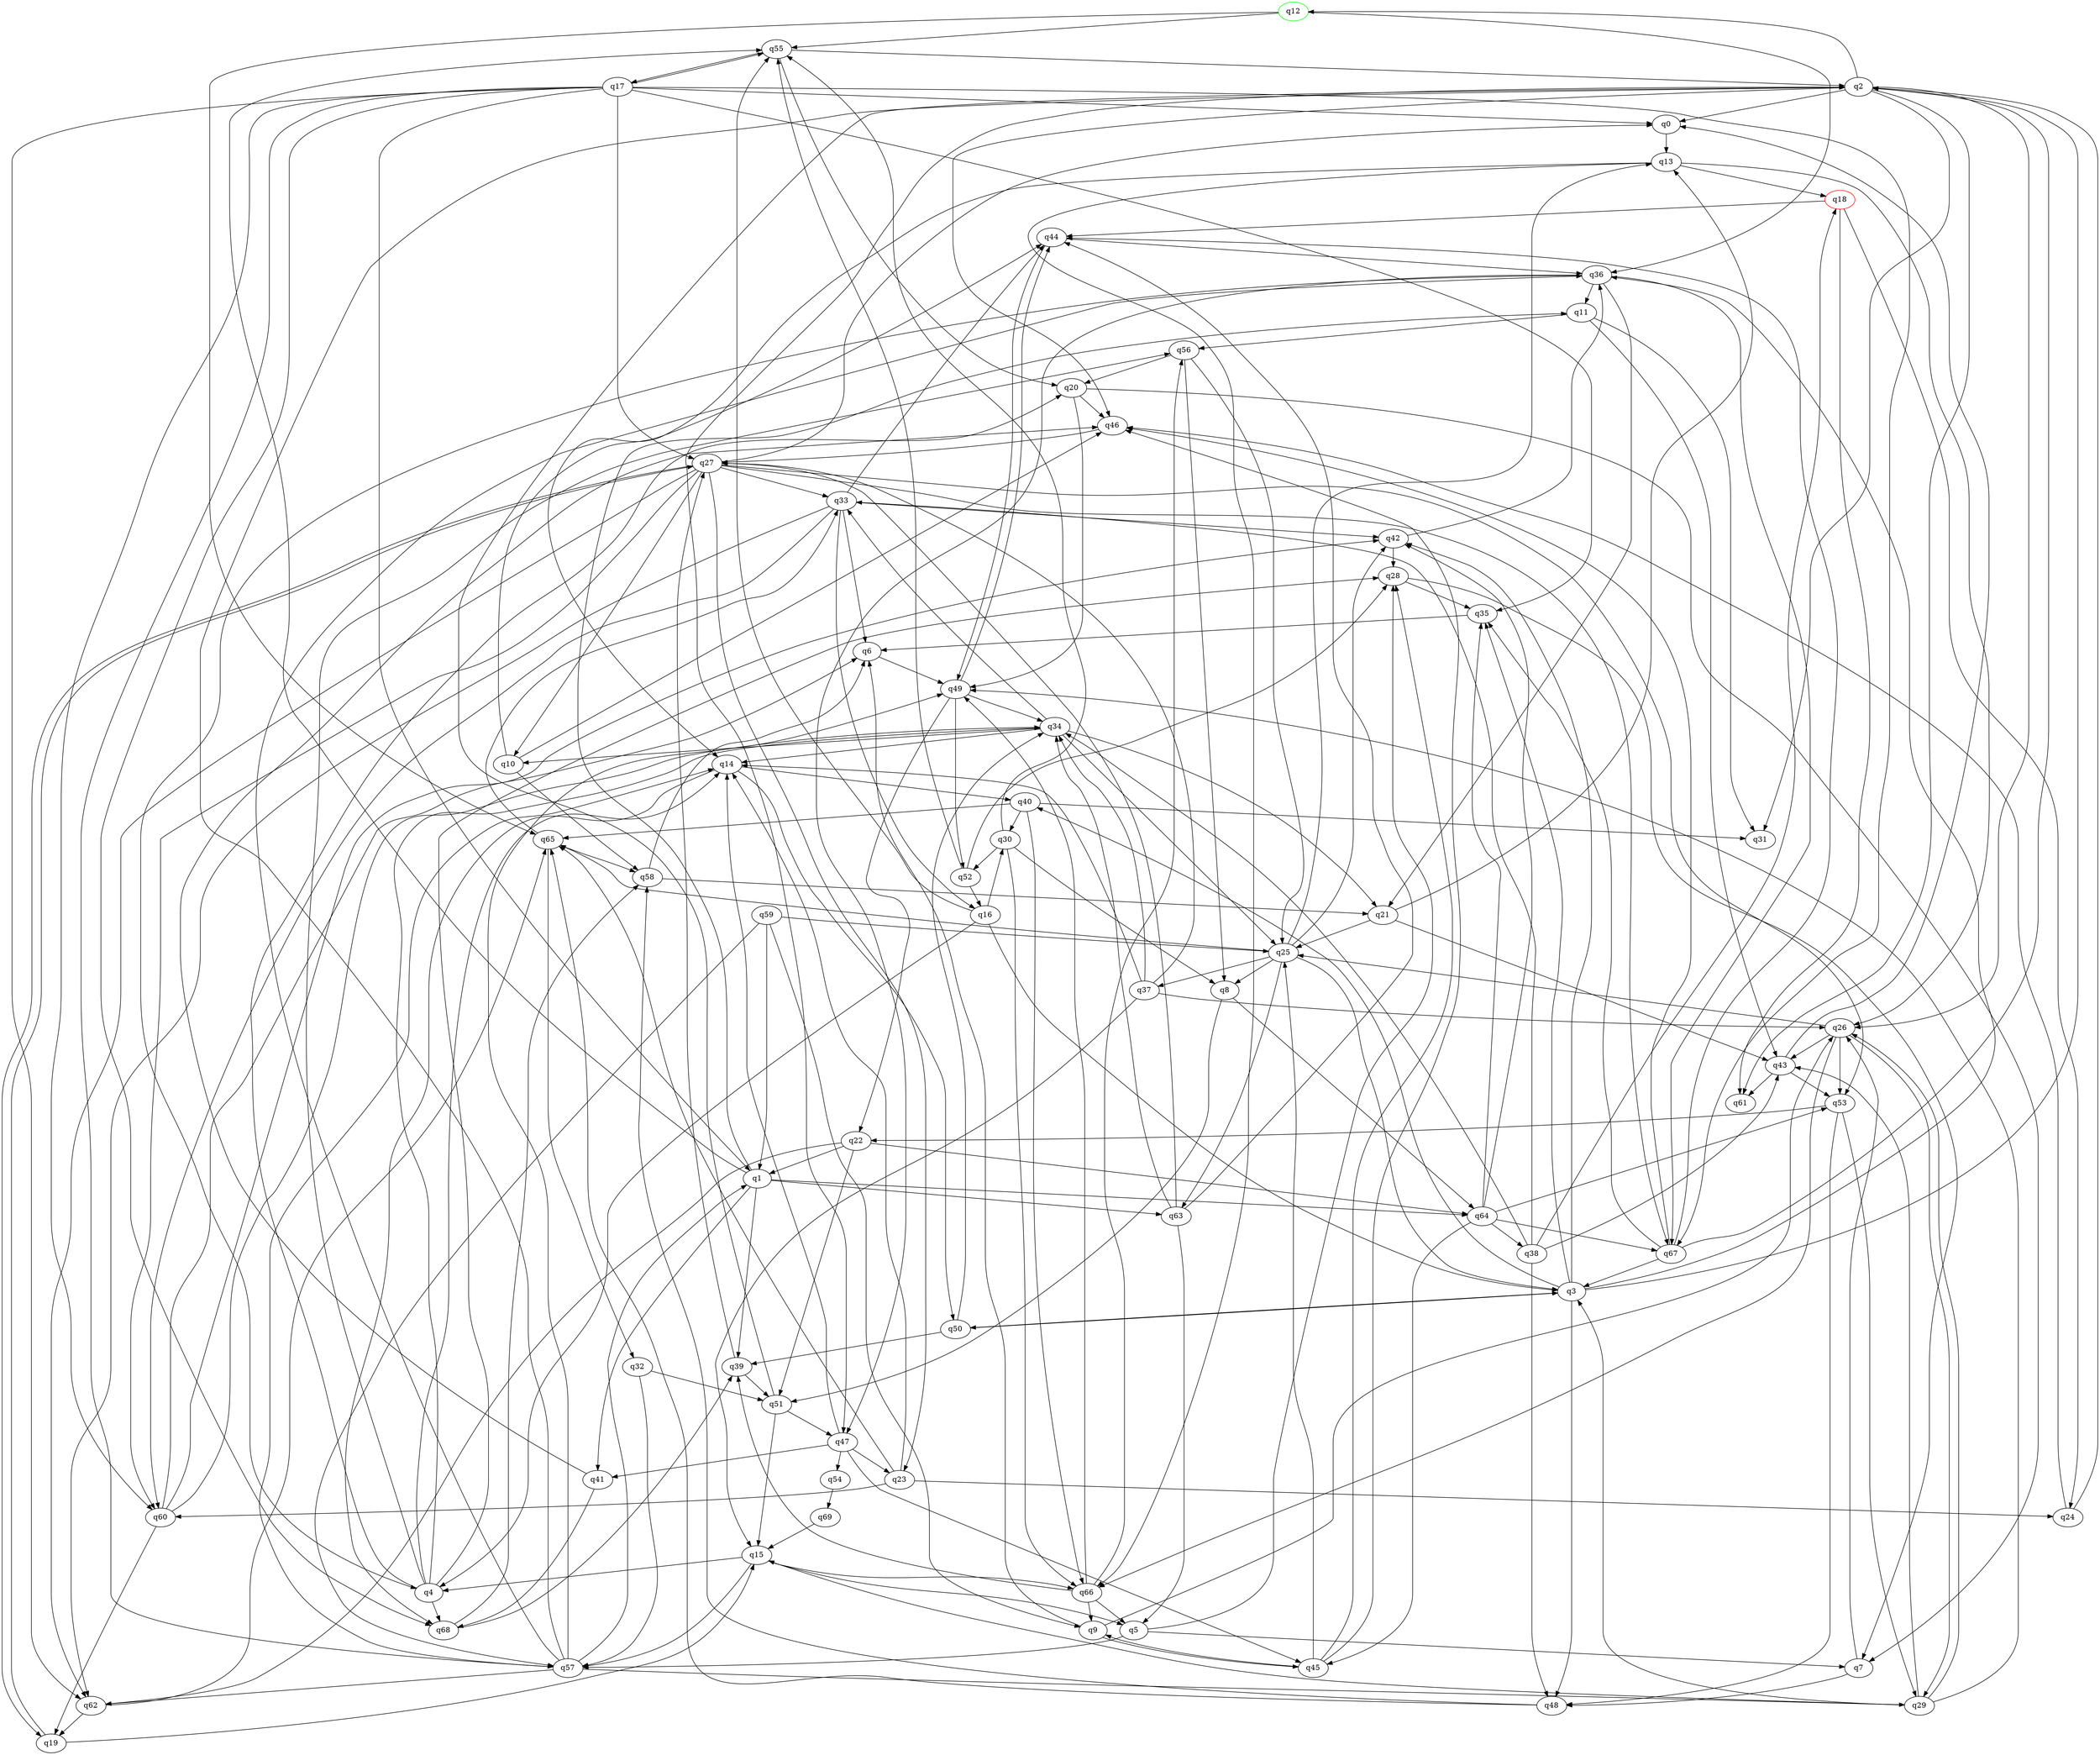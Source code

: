 digraph A{
q12 [initial=1,color=green];
q18 [final=1,color=red];
q0 -> q13;
q1 -> q11;
q1 -> q39;
q1 -> q41;
q1 -> q55;
q1 -> q63;
q1 -> q64;
q2 -> q0;
q2 -> q12;
q2 -> q26;
q2 -> q31;
q2 -> q46;
q2 -> q47;
q2 -> q61;
q3 -> q2;
q3 -> q35;
q3 -> q36;
q3 -> q40;
q3 -> q42;
q3 -> q48;
q3 -> q50;
q4 -> q14;
q4 -> q20;
q4 -> q28;
q4 -> q34;
q4 -> q56;
q4 -> q68;
q5 -> q7;
q5 -> q28;
q5 -> q57;
q6 -> q49;
q7 -> q26;
q7 -> q48;
q8 -> q51;
q8 -> q64;
q9 -> q6;
q9 -> q26;
q9 -> q45;
q10 -> q44;
q10 -> q46;
q10 -> q58;
q11 -> q31;
q11 -> q43;
q11 -> q56;
q12 -> q36;
q12 -> q55;
q12 -> q65;
q13 -> q14;
q13 -> q18;
q13 -> q26;
q13 -> q66;
q14 -> q40;
q14 -> q50;
q14 -> q68;
q15 -> q4;
q15 -> q5;
q15 -> q57;
q15 -> q66;
q16 -> q3;
q16 -> q4;
q16 -> q30;
q16 -> q55;
q17 -> q0;
q17 -> q1;
q17 -> q27;
q17 -> q35;
q17 -> q55;
q17 -> q57;
q17 -> q60;
q17 -> q62;
q17 -> q67;
q17 -> q68;
q18 -> q24;
q18 -> q44;
q18 -> q61;
q19 -> q15;
q19 -> q27;
q20 -> q7;
q20 -> q46;
q20 -> q49;
q21 -> q13;
q21 -> q25;
q21 -> q43;
q22 -> q1;
q22 -> q51;
q22 -> q62;
q22 -> q64;
q23 -> q14;
q23 -> q24;
q23 -> q60;
q23 -> q65;
q24 -> q2;
q24 -> q46;
q25 -> q3;
q25 -> q8;
q25 -> q13;
q25 -> q37;
q25 -> q42;
q25 -> q63;
q25 -> q65;
q26 -> q25;
q26 -> q29;
q26 -> q43;
q26 -> q53;
q26 -> q66;
q27 -> q0;
q27 -> q10;
q27 -> q19;
q27 -> q23;
q27 -> q33;
q27 -> q53;
q27 -> q60;
q27 -> q62;
q27 -> q67;
q28 -> q7;
q28 -> q35;
q29 -> q3;
q29 -> q15;
q29 -> q26;
q29 -> q43;
q29 -> q49;
q30 -> q8;
q30 -> q52;
q30 -> q55;
q30 -> q66;
q32 -> q51;
q32 -> q57;
q33 -> q6;
q33 -> q16;
q33 -> q42;
q33 -> q44;
q33 -> q60;
q33 -> q62;
q34 -> q10;
q34 -> q14;
q34 -> q21;
q34 -> q25;
q34 -> q33;
q35 -> q6;
q36 -> q4;
q36 -> q11;
q36 -> q21;
q36 -> q47;
q36 -> q67;
q37 -> q14;
q37 -> q15;
q37 -> q26;
q37 -> q27;
q37 -> q34;
q38 -> q18;
q38 -> q33;
q38 -> q34;
q38 -> q43;
q38 -> q48;
q39 -> q27;
q39 -> q51;
q40 -> q30;
q40 -> q31;
q40 -> q65;
q40 -> q66;
q41 -> q46;
q41 -> q68;
q42 -> q28;
q42 -> q36;
q43 -> q0;
q43 -> q53;
q43 -> q61;
q44 -> q36;
q44 -> q49;
q45 -> q9;
q45 -> q25;
q45 -> q28;
q45 -> q46;
q46 -> q27;
q47 -> q14;
q47 -> q23;
q47 -> q41;
q47 -> q45;
q47 -> q54;
q48 -> q58;
q48 -> q65;
q49 -> q22;
q49 -> q34;
q49 -> q44;
q49 -> q52;
q50 -> q3;
q50 -> q34;
q50 -> q39;
q51 -> q2;
q51 -> q15;
q51 -> q47;
q52 -> q16;
q52 -> q28;
q52 -> q55;
q53 -> q22;
q53 -> q29;
q53 -> q48;
q54 -> q69;
q55 -> q2;
q55 -> q17;
q55 -> q20;
q56 -> q8;
q56 -> q20;
q56 -> q25;
q57 -> q1;
q57 -> q2;
q57 -> q14;
q57 -> q29;
q57 -> q36;
q57 -> q49;
q57 -> q62;
q58 -> q6;
q58 -> q21;
q59 -> q1;
q59 -> q9;
q59 -> q25;
q59 -> q57;
q60 -> q6;
q60 -> q19;
q60 -> q34;
q60 -> q42;
q62 -> q19;
q62 -> q65;
q63 -> q5;
q63 -> q27;
q63 -> q34;
q63 -> q44;
q64 -> q35;
q64 -> q38;
q64 -> q42;
q64 -> q45;
q64 -> q53;
q64 -> q67;
q65 -> q32;
q65 -> q33;
q65 -> q58;
q66 -> q5;
q66 -> q9;
q66 -> q39;
q66 -> q49;
q66 -> q56;
q67 -> q2;
q67 -> q3;
q67 -> q35;
q67 -> q44;
q67 -> q46;
q68 -> q39;
q68 -> q58;
q69 -> q15;
}